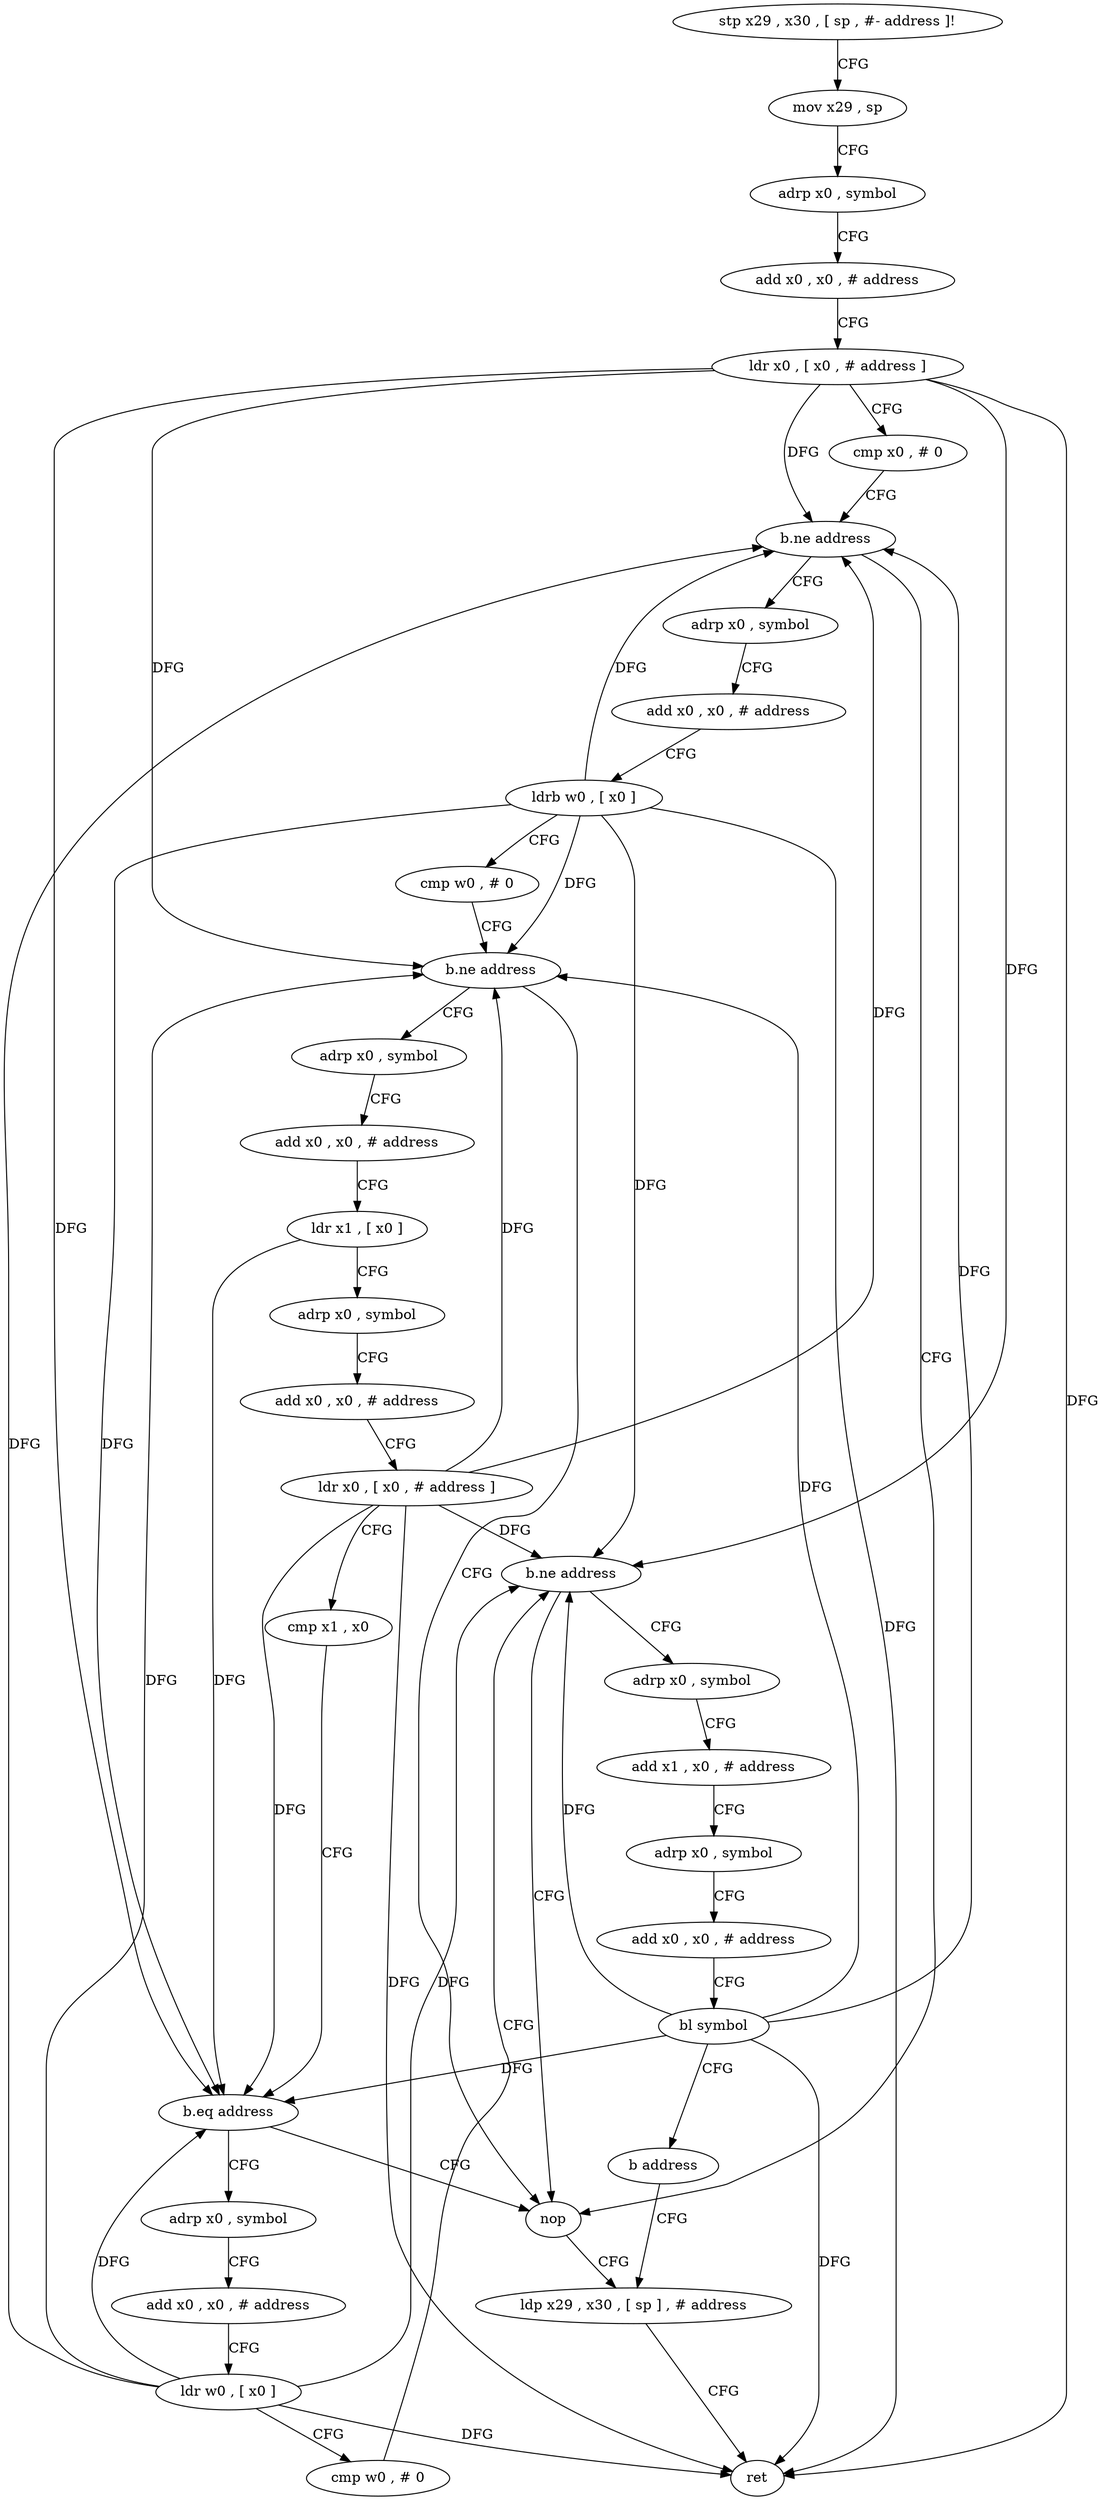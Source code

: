 digraph "func" {
"4212796" [label = "stp x29 , x30 , [ sp , #- address ]!" ]
"4212800" [label = "mov x29 , sp" ]
"4212804" [label = "adrp x0 , symbol" ]
"4212808" [label = "add x0 , x0 , # address" ]
"4212812" [label = "ldr x0 , [ x0 , # address ]" ]
"4212816" [label = "cmp x0 , # 0" ]
"4212820" [label = "b.ne address" ]
"4212920" [label = "nop" ]
"4212824" [label = "adrp x0 , symbol" ]
"4212924" [label = "ldp x29 , x30 , [ sp ] , # address" ]
"4212828" [label = "add x0 , x0 , # address" ]
"4212832" [label = "ldrb w0 , [ x0 ]" ]
"4212836" [label = "cmp w0 , # 0" ]
"4212840" [label = "b.ne address" ]
"4212844" [label = "adrp x0 , symbol" ]
"4212848" [label = "add x0 , x0 , # address" ]
"4212852" [label = "ldr x1 , [ x0 ]" ]
"4212856" [label = "adrp x0 , symbol" ]
"4212860" [label = "add x0 , x0 , # address" ]
"4212864" [label = "ldr x0 , [ x0 , # address ]" ]
"4212868" [label = "cmp x1 , x0" ]
"4212872" [label = "b.eq address" ]
"4212876" [label = "adrp x0 , symbol" ]
"4212880" [label = "add x0 , x0 , # address" ]
"4212884" [label = "ldr w0 , [ x0 ]" ]
"4212888" [label = "cmp w0 , # 0" ]
"4212892" [label = "b.ne address" ]
"4212896" [label = "adrp x0 , symbol" ]
"4212900" [label = "add x1 , x0 , # address" ]
"4212904" [label = "adrp x0 , symbol" ]
"4212908" [label = "add x0 , x0 , # address" ]
"4212912" [label = "bl symbol" ]
"4212916" [label = "b address" ]
"4212928" [label = "ret" ]
"4212796" -> "4212800" [ label = "CFG" ]
"4212800" -> "4212804" [ label = "CFG" ]
"4212804" -> "4212808" [ label = "CFG" ]
"4212808" -> "4212812" [ label = "CFG" ]
"4212812" -> "4212816" [ label = "CFG" ]
"4212812" -> "4212820" [ label = "DFG" ]
"4212812" -> "4212840" [ label = "DFG" ]
"4212812" -> "4212928" [ label = "DFG" ]
"4212812" -> "4212872" [ label = "DFG" ]
"4212812" -> "4212892" [ label = "DFG" ]
"4212816" -> "4212820" [ label = "CFG" ]
"4212820" -> "4212920" [ label = "CFG" ]
"4212820" -> "4212824" [ label = "CFG" ]
"4212920" -> "4212924" [ label = "CFG" ]
"4212824" -> "4212828" [ label = "CFG" ]
"4212924" -> "4212928" [ label = "CFG" ]
"4212828" -> "4212832" [ label = "CFG" ]
"4212832" -> "4212836" [ label = "CFG" ]
"4212832" -> "4212820" [ label = "DFG" ]
"4212832" -> "4212840" [ label = "DFG" ]
"4212832" -> "4212928" [ label = "DFG" ]
"4212832" -> "4212872" [ label = "DFG" ]
"4212832" -> "4212892" [ label = "DFG" ]
"4212836" -> "4212840" [ label = "CFG" ]
"4212840" -> "4212920" [ label = "CFG" ]
"4212840" -> "4212844" [ label = "CFG" ]
"4212844" -> "4212848" [ label = "CFG" ]
"4212848" -> "4212852" [ label = "CFG" ]
"4212852" -> "4212856" [ label = "CFG" ]
"4212852" -> "4212872" [ label = "DFG" ]
"4212856" -> "4212860" [ label = "CFG" ]
"4212860" -> "4212864" [ label = "CFG" ]
"4212864" -> "4212868" [ label = "CFG" ]
"4212864" -> "4212820" [ label = "DFG" ]
"4212864" -> "4212840" [ label = "DFG" ]
"4212864" -> "4212928" [ label = "DFG" ]
"4212864" -> "4212872" [ label = "DFG" ]
"4212864" -> "4212892" [ label = "DFG" ]
"4212868" -> "4212872" [ label = "CFG" ]
"4212872" -> "4212920" [ label = "CFG" ]
"4212872" -> "4212876" [ label = "CFG" ]
"4212876" -> "4212880" [ label = "CFG" ]
"4212880" -> "4212884" [ label = "CFG" ]
"4212884" -> "4212888" [ label = "CFG" ]
"4212884" -> "4212820" [ label = "DFG" ]
"4212884" -> "4212840" [ label = "DFG" ]
"4212884" -> "4212872" [ label = "DFG" ]
"4212884" -> "4212928" [ label = "DFG" ]
"4212884" -> "4212892" [ label = "DFG" ]
"4212888" -> "4212892" [ label = "CFG" ]
"4212892" -> "4212920" [ label = "CFG" ]
"4212892" -> "4212896" [ label = "CFG" ]
"4212896" -> "4212900" [ label = "CFG" ]
"4212900" -> "4212904" [ label = "CFG" ]
"4212904" -> "4212908" [ label = "CFG" ]
"4212908" -> "4212912" [ label = "CFG" ]
"4212912" -> "4212916" [ label = "CFG" ]
"4212912" -> "4212820" [ label = "DFG" ]
"4212912" -> "4212840" [ label = "DFG" ]
"4212912" -> "4212872" [ label = "DFG" ]
"4212912" -> "4212892" [ label = "DFG" ]
"4212912" -> "4212928" [ label = "DFG" ]
"4212916" -> "4212924" [ label = "CFG" ]
}
